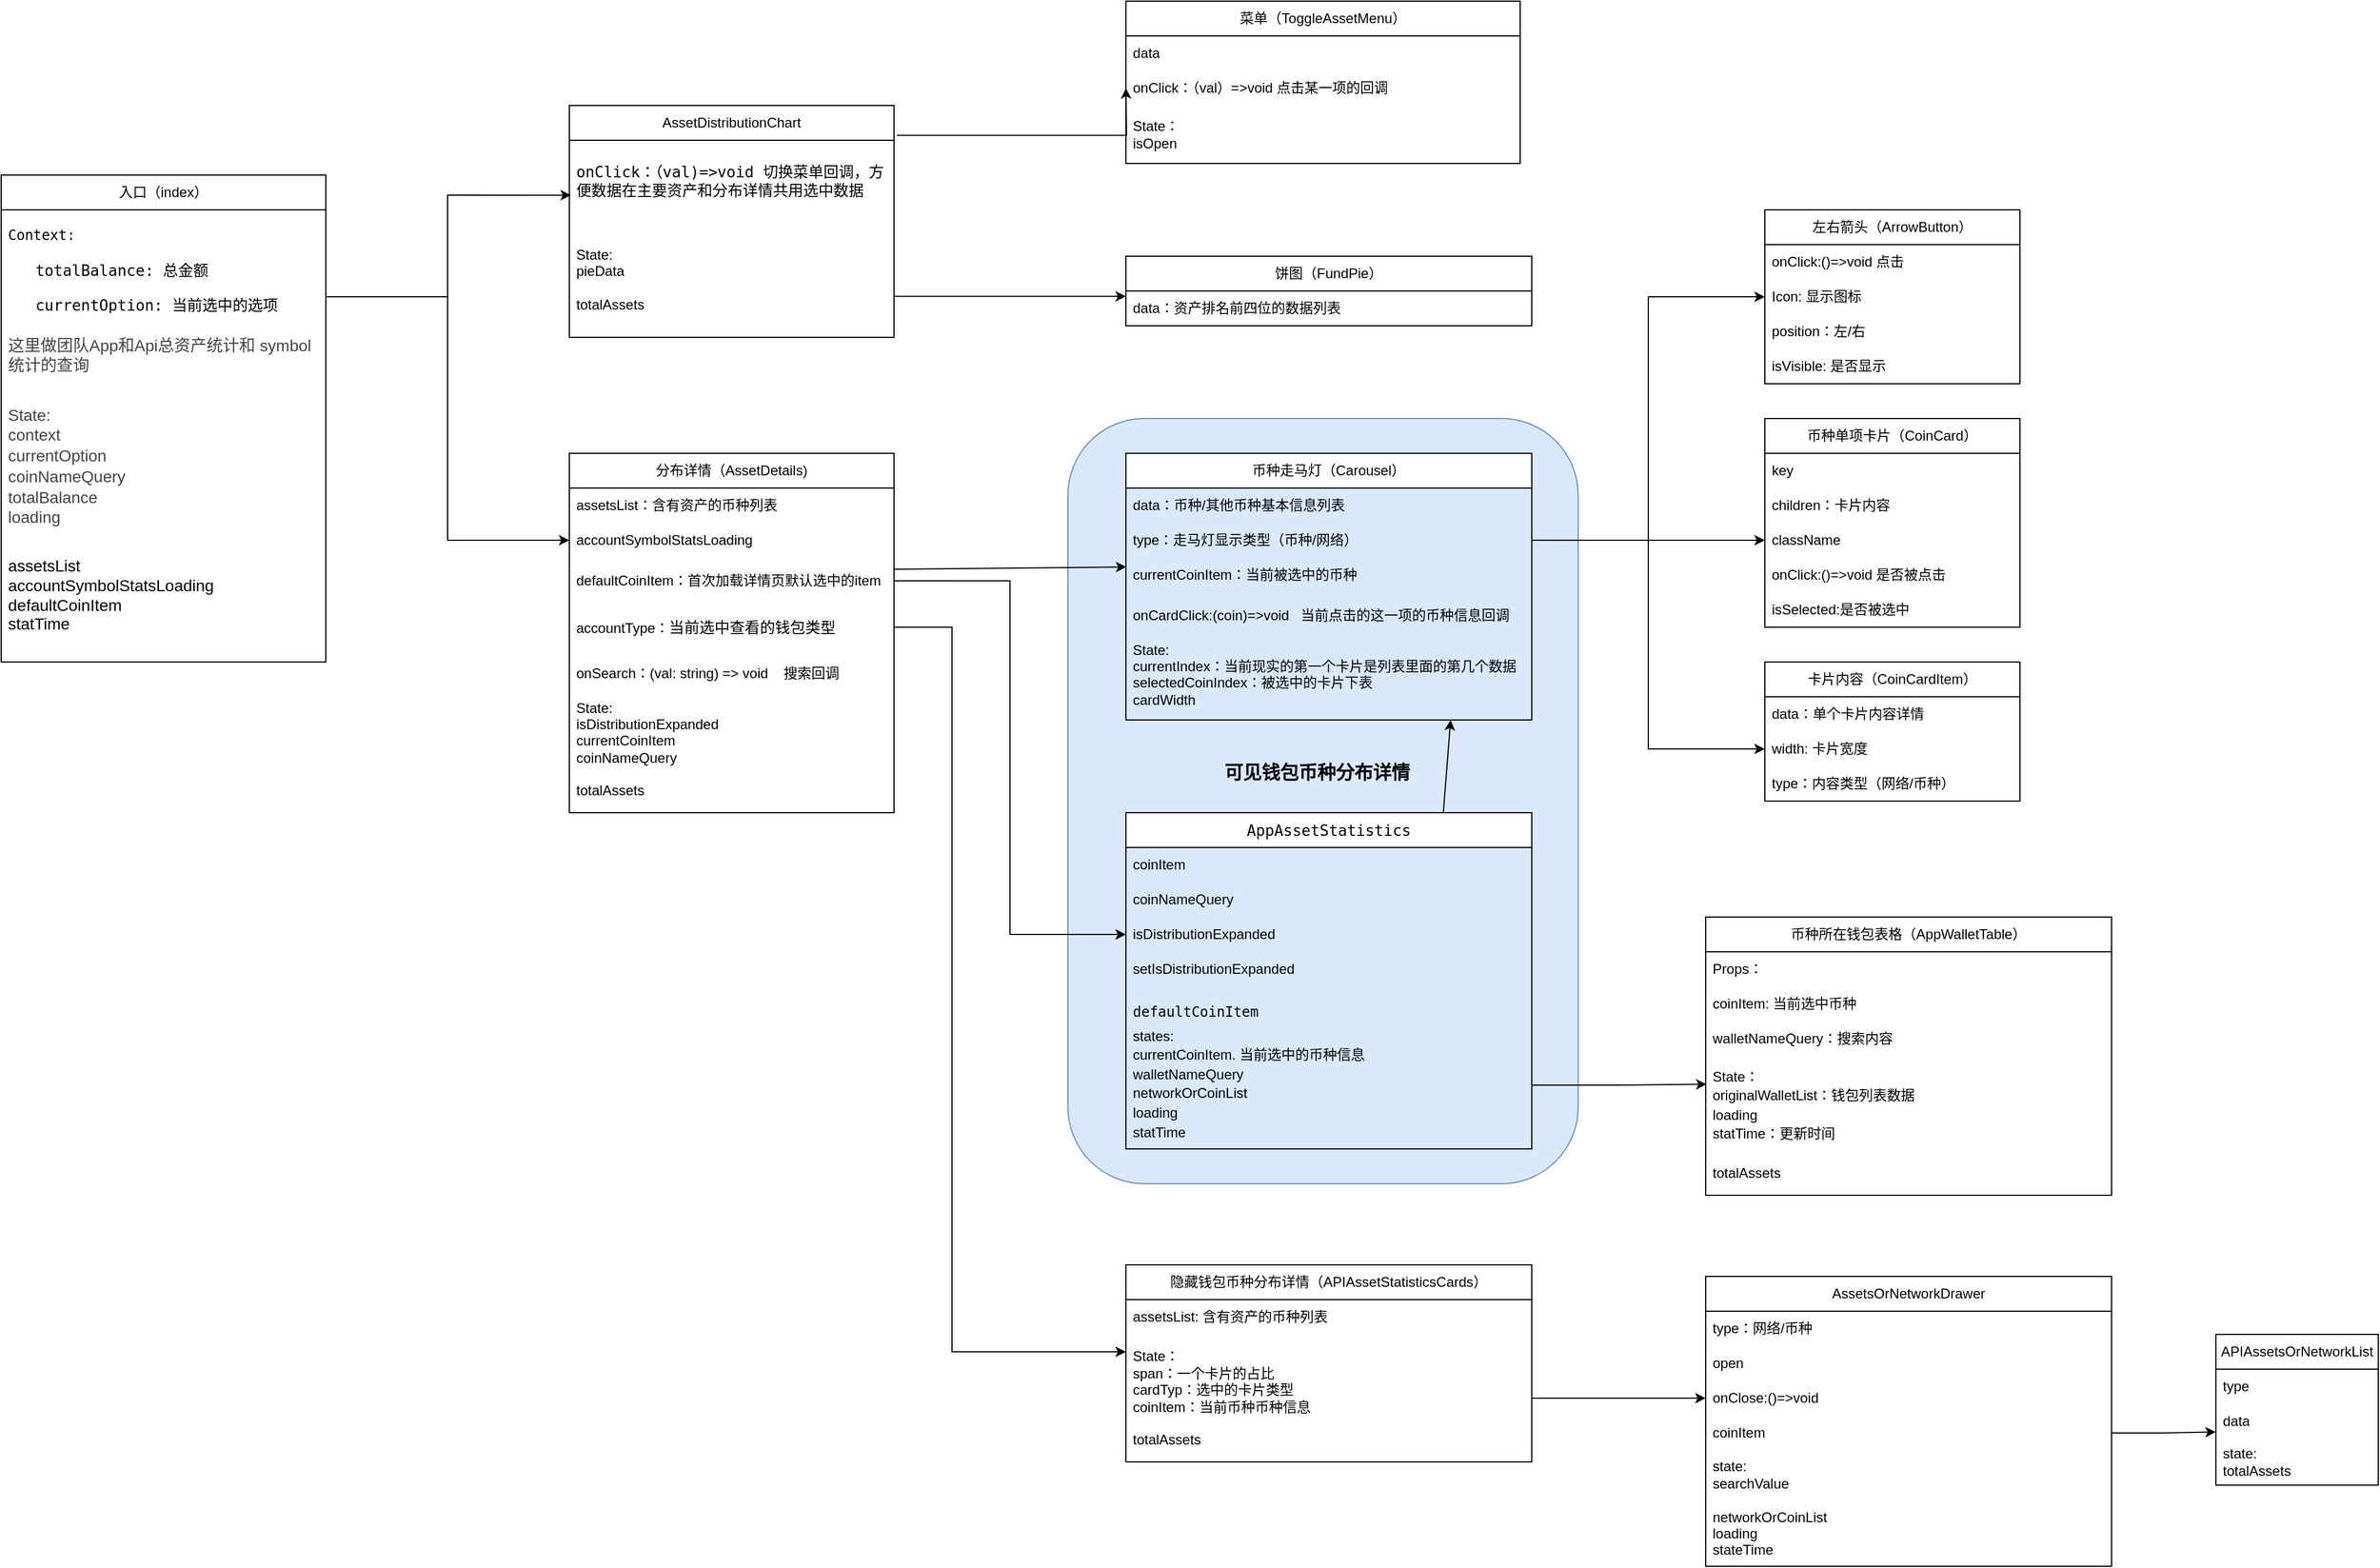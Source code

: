 <mxfile version="25.0.3">
  <diagram name="第 1 页" id="jlFaa8lIrXFHTDskXryA">
    <mxGraphModel dx="2305" dy="1853" grid="1" gridSize="10" guides="1" tooltips="1" connect="1" arrows="1" fold="1" page="1" pageScale="1" pageWidth="827" pageHeight="1169" math="0" shadow="0">
      <root>
        <mxCell id="0" />
        <mxCell id="1" parent="0" />
        <mxCell id="P4U7ozT1BsUMLbKOItGa-80" value="" style="rounded=1;whiteSpace=wrap;html=1;fillColor=#dae8fc;strokeColor=#6c8ebf;movable=0;resizable=0;rotatable=0;deletable=0;editable=0;locked=1;connectable=0;" vertex="1" parent="1">
          <mxGeometry x="640" y="200" width="440" height="660" as="geometry" />
        </mxCell>
        <mxCell id="P4U7ozT1BsUMLbKOItGa-3" value="分布详情（AssetDetails)" style="swimlane;fontStyle=0;childLayout=stackLayout;horizontal=1;startSize=30;horizontalStack=0;resizeParent=1;resizeParentMax=0;resizeLast=0;collapsible=1;marginBottom=0;whiteSpace=wrap;html=1;movable=1;resizable=1;rotatable=1;deletable=1;editable=1;locked=0;connectable=1;" vertex="1" parent="1">
          <mxGeometry x="210" y="230" width="280" height="310" as="geometry" />
        </mxCell>
        <mxCell id="P4U7ozT1BsUMLbKOItGa-4" value="assetsList：含有资产的币种列表" style="text;strokeColor=none;fillColor=none;align=left;verticalAlign=middle;spacingLeft=4;spacingRight=4;overflow=hidden;points=[[0,0.5],[1,0.5]];portConstraint=eastwest;rotatable=1;whiteSpace=wrap;html=1;movable=1;resizable=1;deletable=1;editable=1;locked=0;connectable=1;" vertex="1" parent="P4U7ozT1BsUMLbKOItGa-3">
          <mxGeometry y="30" width="280" height="30" as="geometry" />
        </mxCell>
        <mxCell id="P4U7ozT1BsUMLbKOItGa-5" value="accountSymbolStatsLoading" style="text;strokeColor=none;fillColor=none;align=left;verticalAlign=middle;spacingLeft=4;spacingRight=4;overflow=hidden;points=[[0,0.5],[1,0.5]];portConstraint=eastwest;rotatable=1;whiteSpace=wrap;html=1;movable=1;resizable=1;deletable=1;editable=1;locked=0;connectable=1;" vertex="1" parent="P4U7ozT1BsUMLbKOItGa-3">
          <mxGeometry y="60" width="280" height="30" as="geometry" />
        </mxCell>
        <mxCell id="P4U7ozT1BsUMLbKOItGa-10" value="defaultCoinItem：首次加载详情页默认选中的item" style="text;strokeColor=none;fillColor=none;align=left;verticalAlign=middle;spacingLeft=4;spacingRight=4;overflow=hidden;points=[[0,0.5],[1,0.5]];portConstraint=eastwest;rotatable=1;whiteSpace=wrap;html=1;container=1;movable=1;resizable=1;deletable=1;editable=1;locked=0;connectable=1;" vertex="1" parent="P4U7ozT1BsUMLbKOItGa-3">
          <mxGeometry y="90" width="280" height="40" as="geometry">
            <mxRectangle y="90" width="280" height="30" as="alternateBounds" />
          </mxGeometry>
        </mxCell>
        <mxCell id="P4U7ozT1BsUMLbKOItGa-12" value="accountType：&lt;span style=&quot;background-color: rgb(255, 255, 255); font-family: &amp;quot;JetBrains Mono&amp;quot;, monospace; font-size: 9.8pt; text-align: center;&quot;&gt;当前选中查看的钱包类型&lt;/span&gt;" style="text;strokeColor=none;fillColor=none;align=left;verticalAlign=middle;spacingLeft=4;spacingRight=4;overflow=hidden;points=[[0,0.5],[1,0.5]];portConstraint=eastwest;rotatable=1;whiteSpace=wrap;html=1;container=1;movable=1;resizable=1;deletable=1;editable=1;locked=0;connectable=1;" vertex="1" parent="P4U7ozT1BsUMLbKOItGa-3">
          <mxGeometry y="130" width="280" height="40" as="geometry">
            <mxRectangle y="90" width="280" height="30" as="alternateBounds" />
          </mxGeometry>
        </mxCell>
        <mxCell id="P4U7ozT1BsUMLbKOItGa-6" value="onSearch：(val: string) =&amp;gt; void&amp;nbsp; &amp;nbsp; 搜索回调" style="text;strokeColor=none;fillColor=none;align=left;verticalAlign=middle;spacingLeft=4;spacingRight=4;overflow=hidden;points=[[0,0.5],[1,0.5]];portConstraint=eastwest;rotatable=1;whiteSpace=wrap;html=1;movable=1;resizable=1;deletable=1;editable=1;locked=0;connectable=1;" vertex="1" parent="P4U7ozT1BsUMLbKOItGa-3">
          <mxGeometry y="170" width="280" height="40" as="geometry" />
        </mxCell>
        <mxCell id="P4U7ozT1BsUMLbKOItGa-95" value="State:&lt;div&gt;isDistributionExpanded&lt;/div&gt;&lt;div&gt;currentCoinItem&lt;/div&gt;&lt;div&gt;coinNameQuery&lt;/div&gt;&lt;div&gt;&lt;br&gt;&lt;/div&gt;&lt;div&gt;totalAssets&lt;/div&gt;&lt;div&gt;&lt;br&gt;&lt;/div&gt;" style="text;strokeColor=none;fillColor=none;align=left;verticalAlign=middle;spacingLeft=4;spacingRight=4;overflow=hidden;points=[[0,0.5],[1,0.5]];portConstraint=eastwest;rotatable=1;whiteSpace=wrap;html=1;movable=1;resizable=1;deletable=1;editable=1;locked=0;connectable=1;" vertex="1" parent="P4U7ozT1BsUMLbKOItGa-3">
          <mxGeometry y="210" width="280" height="100" as="geometry" />
        </mxCell>
        <mxCell id="P4U7ozT1BsUMLbKOItGa-18" value="币种走马灯（Carousel）" style="swimlane;fontStyle=0;childLayout=stackLayout;horizontal=1;startSize=30;horizontalStack=0;resizeParent=1;resizeParentMax=0;resizeLast=0;collapsible=1;marginBottom=0;whiteSpace=wrap;html=1;movable=0;resizable=0;rotatable=0;deletable=0;editable=0;locked=1;connectable=0;" vertex="1" parent="1">
          <mxGeometry x="690" y="230" width="350" height="230" as="geometry" />
        </mxCell>
        <mxCell id="P4U7ozT1BsUMLbKOItGa-19" value="data：币种/其他币种基本信息列表" style="text;strokeColor=none;fillColor=none;align=left;verticalAlign=middle;spacingLeft=4;spacingRight=4;overflow=hidden;points=[[0,0.5],[1,0.5]];portConstraint=eastwest;rotatable=0;whiteSpace=wrap;html=1;movable=0;resizable=0;deletable=0;editable=0;locked=1;connectable=0;" vertex="1" parent="P4U7ozT1BsUMLbKOItGa-18">
          <mxGeometry y="30" width="350" height="30" as="geometry" />
        </mxCell>
        <mxCell id="P4U7ozT1BsUMLbKOItGa-20" value="type：走马灯显示类型（币种/网络）" style="text;strokeColor=none;fillColor=none;align=left;verticalAlign=middle;spacingLeft=4;spacingRight=4;overflow=hidden;points=[[0,0.5],[1,0.5]];portConstraint=eastwest;rotatable=0;whiteSpace=wrap;html=1;movable=0;resizable=0;deletable=0;editable=0;locked=1;connectable=0;" vertex="1" parent="P4U7ozT1BsUMLbKOItGa-18">
          <mxGeometry y="60" width="350" height="30" as="geometry" />
        </mxCell>
        <mxCell id="P4U7ozT1BsUMLbKOItGa-22" value="currentCoinItem：当前被选中的币种" style="text;strokeColor=none;fillColor=none;align=left;verticalAlign=middle;spacingLeft=4;spacingRight=4;overflow=hidden;points=[[0,0.5],[1,0.5]];portConstraint=eastwest;rotatable=0;whiteSpace=wrap;html=1;movable=0;resizable=0;deletable=0;editable=0;locked=1;connectable=0;" vertex="1" parent="P4U7ozT1BsUMLbKOItGa-18">
          <mxGeometry y="90" width="350" height="30" as="geometry" />
        </mxCell>
        <mxCell id="P4U7ozT1BsUMLbKOItGa-21" value="onCardClick:(coin)=&amp;gt;void&amp;nbsp; &amp;nbsp;当前点击的这一项的币种信息回调" style="text;strokeColor=none;fillColor=none;align=left;verticalAlign=middle;spacingLeft=4;spacingRight=4;overflow=hidden;points=[[0,0.5],[1,0.5]];portConstraint=eastwest;rotatable=0;whiteSpace=wrap;html=1;movable=0;resizable=0;deletable=0;editable=0;locked=1;connectable=0;" vertex="1" parent="P4U7ozT1BsUMLbKOItGa-18">
          <mxGeometry y="120" width="350" height="40" as="geometry" />
        </mxCell>
        <mxCell id="P4U7ozT1BsUMLbKOItGa-88" value="State:&lt;div&gt;currentIndex：当前现实的第一个卡片是列表里面的第几个数据&lt;/div&gt;&lt;div&gt;selectedCoinIndex：被选中的卡片下表&lt;/div&gt;&lt;div&gt;cardWidth&lt;/div&gt;&lt;div&gt;&lt;br&gt;&lt;/div&gt;&lt;div&gt;&lt;br&gt;&lt;/div&gt;" style="text;strokeColor=none;fillColor=none;align=left;verticalAlign=middle;spacingLeft=4;spacingRight=4;overflow=hidden;points=[[0,0.5],[1,0.5]];portConstraint=eastwest;rotatable=0;whiteSpace=wrap;html=1;movable=0;resizable=0;deletable=0;editable=0;locked=1;connectable=0;" vertex="1" parent="P4U7ozT1BsUMLbKOItGa-18">
          <mxGeometry y="160" width="350" height="70" as="geometry" />
        </mxCell>
        <mxCell id="P4U7ozT1BsUMLbKOItGa-23" value="饼图（FundPie）" style="swimlane;fontStyle=0;childLayout=stackLayout;horizontal=1;startSize=30;horizontalStack=0;resizeParent=1;resizeParentMax=0;resizeLast=0;collapsible=1;marginBottom=0;whiteSpace=wrap;html=1;" vertex="1" parent="1">
          <mxGeometry x="690" y="60" width="350" height="60" as="geometry" />
        </mxCell>
        <mxCell id="P4U7ozT1BsUMLbKOItGa-24" value="data：资产排名前四位的数据列表" style="text;strokeColor=none;fillColor=none;align=left;verticalAlign=middle;spacingLeft=4;spacingRight=4;overflow=hidden;points=[[0,0.5],[1,0.5]];portConstraint=eastwest;rotatable=0;whiteSpace=wrap;html=1;" vertex="1" parent="P4U7ozT1BsUMLbKOItGa-23">
          <mxGeometry y="30" width="350" height="30" as="geometry" />
        </mxCell>
        <mxCell id="P4U7ozT1BsUMLbKOItGa-27" value="币种单项卡片（CoinCard）" style="swimlane;fontStyle=0;childLayout=stackLayout;horizontal=1;startSize=30;horizontalStack=0;resizeParent=1;resizeParentMax=0;resizeLast=0;collapsible=1;marginBottom=0;whiteSpace=wrap;html=1;" vertex="1" parent="1">
          <mxGeometry x="1241" y="200" width="220" height="180" as="geometry" />
        </mxCell>
        <mxCell id="P4U7ozT1BsUMLbKOItGa-28" value="key" style="text;strokeColor=none;fillColor=none;align=left;verticalAlign=middle;spacingLeft=4;spacingRight=4;overflow=hidden;points=[[0,0.5],[1,0.5]];portConstraint=eastwest;rotatable=0;whiteSpace=wrap;html=1;" vertex="1" parent="P4U7ozT1BsUMLbKOItGa-27">
          <mxGeometry y="30" width="220" height="30" as="geometry" />
        </mxCell>
        <mxCell id="P4U7ozT1BsUMLbKOItGa-29" value="children：卡片内容" style="text;strokeColor=none;fillColor=none;align=left;verticalAlign=middle;spacingLeft=4;spacingRight=4;overflow=hidden;points=[[0,0.5],[1,0.5]];portConstraint=eastwest;rotatable=0;whiteSpace=wrap;html=1;" vertex="1" parent="P4U7ozT1BsUMLbKOItGa-27">
          <mxGeometry y="60" width="220" height="30" as="geometry" />
        </mxCell>
        <mxCell id="P4U7ozT1BsUMLbKOItGa-30" value="className" style="text;strokeColor=none;fillColor=none;align=left;verticalAlign=middle;spacingLeft=4;spacingRight=4;overflow=hidden;points=[[0,0.5],[1,0.5]];portConstraint=eastwest;rotatable=0;whiteSpace=wrap;html=1;" vertex="1" parent="P4U7ozT1BsUMLbKOItGa-27">
          <mxGeometry y="90" width="220" height="30" as="geometry" />
        </mxCell>
        <mxCell id="P4U7ozT1BsUMLbKOItGa-31" value="onClick:()=&amp;gt;void 是否被点击" style="text;strokeColor=none;fillColor=none;align=left;verticalAlign=middle;spacingLeft=4;spacingRight=4;overflow=hidden;points=[[0,0.5],[1,0.5]];portConstraint=eastwest;rotatable=0;whiteSpace=wrap;html=1;" vertex="1" parent="P4U7ozT1BsUMLbKOItGa-27">
          <mxGeometry y="120" width="220" height="30" as="geometry" />
        </mxCell>
        <mxCell id="P4U7ozT1BsUMLbKOItGa-32" value="isSelected:是否被选中" style="text;strokeColor=none;fillColor=none;align=left;verticalAlign=middle;spacingLeft=4;spacingRight=4;overflow=hidden;points=[[0,0.5],[1,0.5]];portConstraint=eastwest;rotatable=0;whiteSpace=wrap;html=1;" vertex="1" parent="P4U7ozT1BsUMLbKOItGa-27">
          <mxGeometry y="150" width="220" height="30" as="geometry" />
        </mxCell>
        <mxCell id="P4U7ozT1BsUMLbKOItGa-33" value="卡片内容（CoinCardItem）" style="swimlane;fontStyle=0;childLayout=stackLayout;horizontal=1;startSize=30;horizontalStack=0;resizeParent=1;resizeParentMax=0;resizeLast=0;collapsible=1;marginBottom=0;whiteSpace=wrap;html=1;" vertex="1" parent="1">
          <mxGeometry x="1241" y="410" width="220" height="120" as="geometry" />
        </mxCell>
        <mxCell id="P4U7ozT1BsUMLbKOItGa-34" value="data：单个卡片内容详情" style="text;strokeColor=none;fillColor=none;align=left;verticalAlign=middle;spacingLeft=4;spacingRight=4;overflow=hidden;points=[[0,0.5],[1,0.5]];portConstraint=eastwest;rotatable=0;whiteSpace=wrap;html=1;" vertex="1" parent="P4U7ozT1BsUMLbKOItGa-33">
          <mxGeometry y="30" width="220" height="30" as="geometry" />
        </mxCell>
        <mxCell id="P4U7ozT1BsUMLbKOItGa-35" value="width: 卡片宽度" style="text;strokeColor=none;fillColor=none;align=left;verticalAlign=middle;spacingLeft=4;spacingRight=4;overflow=hidden;points=[[0,0.5],[1,0.5]];portConstraint=eastwest;rotatable=0;whiteSpace=wrap;html=1;" vertex="1" parent="P4U7ozT1BsUMLbKOItGa-33">
          <mxGeometry y="60" width="220" height="30" as="geometry" />
        </mxCell>
        <mxCell id="P4U7ozT1BsUMLbKOItGa-36" value="type：内容类型（网络/币种）" style="text;strokeColor=none;fillColor=none;align=left;verticalAlign=middle;spacingLeft=4;spacingRight=4;overflow=hidden;points=[[0,0.5],[1,0.5]];portConstraint=eastwest;rotatable=0;whiteSpace=wrap;html=1;" vertex="1" parent="P4U7ozT1BsUMLbKOItGa-33">
          <mxGeometry y="90" width="220" height="30" as="geometry" />
        </mxCell>
        <mxCell id="P4U7ozT1BsUMLbKOItGa-37" value="左右箭头（ArrowButton）" style="swimlane;fontStyle=0;childLayout=stackLayout;horizontal=1;startSize=30;horizontalStack=0;resizeParent=1;resizeParentMax=0;resizeLast=0;collapsible=1;marginBottom=0;whiteSpace=wrap;html=1;" vertex="1" parent="1">
          <mxGeometry x="1241" y="20" width="220" height="150" as="geometry" />
        </mxCell>
        <mxCell id="P4U7ozT1BsUMLbKOItGa-38" value="onClick:()=&amp;gt;void 点击" style="text;strokeColor=none;fillColor=none;align=left;verticalAlign=middle;spacingLeft=4;spacingRight=4;overflow=hidden;points=[[0,0.5],[1,0.5]];portConstraint=eastwest;rotatable=0;whiteSpace=wrap;html=1;" vertex="1" parent="P4U7ozT1BsUMLbKOItGa-37">
          <mxGeometry y="30" width="220" height="30" as="geometry" />
        </mxCell>
        <mxCell id="P4U7ozT1BsUMLbKOItGa-39" value="Icon: 显示图标" style="text;strokeColor=none;fillColor=none;align=left;verticalAlign=middle;spacingLeft=4;spacingRight=4;overflow=hidden;points=[[0,0.5],[1,0.5]];portConstraint=eastwest;rotatable=0;whiteSpace=wrap;html=1;" vertex="1" parent="P4U7ozT1BsUMLbKOItGa-37">
          <mxGeometry y="60" width="220" height="30" as="geometry" />
        </mxCell>
        <mxCell id="P4U7ozT1BsUMLbKOItGa-40" value="position：左/右" style="text;strokeColor=none;fillColor=none;align=left;verticalAlign=middle;spacingLeft=4;spacingRight=4;overflow=hidden;points=[[0,0.5],[1,0.5]];portConstraint=eastwest;rotatable=0;whiteSpace=wrap;html=1;" vertex="1" parent="P4U7ozT1BsUMLbKOItGa-37">
          <mxGeometry y="90" width="220" height="30" as="geometry" />
        </mxCell>
        <mxCell id="P4U7ozT1BsUMLbKOItGa-41" value="isVisible: 是否显示" style="text;strokeColor=none;fillColor=none;align=left;verticalAlign=middle;spacingLeft=4;spacingRight=4;overflow=hidden;points=[[0,0.5],[1,0.5]];portConstraint=eastwest;rotatable=0;whiteSpace=wrap;html=1;" vertex="1" parent="P4U7ozT1BsUMLbKOItGa-37">
          <mxGeometry y="120" width="220" height="30" as="geometry" />
        </mxCell>
        <mxCell id="P4U7ozT1BsUMLbKOItGa-43" style="edgeStyle=orthogonalEdgeStyle;rounded=0;orthogonalLoop=1;jettySize=auto;html=1;entryX=0;entryY=0.5;entryDx=0;entryDy=0;" edge="1" parent="1">
          <mxGeometry relative="1" as="geometry">
            <mxPoint x="490" y="94.63" as="sourcePoint" />
            <mxPoint x="690" y="94.63" as="targetPoint" />
          </mxGeometry>
        </mxCell>
        <mxCell id="P4U7ozT1BsUMLbKOItGa-44" value="" style="endArrow=classic;html=1;rounded=0;entryX=0.001;entryY=0.267;entryDx=0;entryDy=0;entryPerimeter=0;" edge="1" parent="1" target="P4U7ozT1BsUMLbKOItGa-22">
          <mxGeometry width="50" height="50" relative="1" as="geometry">
            <mxPoint x="490" y="330" as="sourcePoint" />
            <mxPoint x="570" y="300" as="targetPoint" />
          </mxGeometry>
        </mxCell>
        <mxCell id="P4U7ozT1BsUMLbKOItGa-45" value="币种所在钱包表格（AppWalletTable）" style="swimlane;fontStyle=0;childLayout=stackLayout;horizontal=1;startSize=30;horizontalStack=0;resizeParent=1;resizeParentMax=0;resizeLast=0;collapsible=1;marginBottom=0;whiteSpace=wrap;html=1;movable=1;resizable=1;rotatable=1;deletable=1;editable=1;locked=0;connectable=1;" vertex="1" parent="1">
          <mxGeometry x="1190" y="630" width="350" height="240" as="geometry" />
        </mxCell>
        <mxCell id="P4U7ozT1BsUMLbKOItGa-84" value="Props：" style="text;strokeColor=none;fillColor=none;align=left;verticalAlign=middle;spacingLeft=4;spacingRight=4;overflow=hidden;points=[[0,0.5],[1,0.5]];portConstraint=eastwest;rotatable=1;whiteSpace=wrap;html=1;movable=1;resizable=1;deletable=1;editable=1;locked=0;connectable=1;" vertex="1" parent="P4U7ozT1BsUMLbKOItGa-45">
          <mxGeometry y="30" width="350" height="30" as="geometry" />
        </mxCell>
        <mxCell id="P4U7ozT1BsUMLbKOItGa-46" value="coinItem: 当前选中币种" style="text;strokeColor=none;fillColor=none;align=left;verticalAlign=middle;spacingLeft=4;spacingRight=4;overflow=hidden;points=[[0,0.5],[1,0.5]];portConstraint=eastwest;rotatable=1;whiteSpace=wrap;html=1;movable=1;resizable=1;deletable=1;editable=1;locked=0;connectable=1;" vertex="1" parent="P4U7ozT1BsUMLbKOItGa-45">
          <mxGeometry y="60" width="350" height="30" as="geometry" />
        </mxCell>
        <mxCell id="P4U7ozT1BsUMLbKOItGa-47" value="walletNameQuery：搜索内容" style="text;strokeColor=none;fillColor=none;align=left;verticalAlign=middle;spacingLeft=4;spacingRight=4;overflow=hidden;points=[[0,0.5],[1,0.5]];portConstraint=eastwest;rotatable=1;whiteSpace=wrap;html=1;movable=1;resizable=1;deletable=1;editable=1;locked=0;connectable=1;" vertex="1" parent="P4U7ozT1BsUMLbKOItGa-45">
          <mxGeometry y="90" width="350" height="30" as="geometry" />
        </mxCell>
        <mxCell id="P4U7ozT1BsUMLbKOItGa-83" value="State：&lt;div style=&quot;line-height: 140%;&quot;&gt;originalWalletList：钱包列表数据&lt;/div&gt;&lt;div style=&quot;line-height: 140%;&quot;&gt;loading&lt;/div&gt;&lt;div style=&quot;line-height: 140%;&quot;&gt;statTime：更新时间&lt;/div&gt;&lt;div style=&quot;line-height: 140%;&quot;&gt;&lt;br&gt;&lt;/div&gt;&lt;div style=&quot;line-height: 140%;&quot;&gt;totalAssets&lt;/div&gt;" style="text;strokeColor=none;fillColor=none;align=left;verticalAlign=middle;spacingLeft=4;spacingRight=4;overflow=hidden;points=[[0,0.5],[1,0.5]];portConstraint=eastwest;rotatable=1;whiteSpace=wrap;html=1;movable=1;resizable=1;deletable=1;editable=1;locked=0;connectable=1;" vertex="1" parent="P4U7ozT1BsUMLbKOItGa-45">
          <mxGeometry y="120" width="350" height="120" as="geometry" />
        </mxCell>
        <mxCell id="P4U7ozT1BsUMLbKOItGa-49" value="菜单（ToggleAssetMenu）" style="swimlane;fontStyle=0;childLayout=stackLayout;horizontal=1;startSize=30;horizontalStack=0;resizeParent=1;resizeParentMax=0;resizeLast=0;collapsible=1;marginBottom=0;whiteSpace=wrap;html=1;" vertex="1" parent="1">
          <mxGeometry x="690" y="-160" width="340" height="140" as="geometry" />
        </mxCell>
        <mxCell id="P4U7ozT1BsUMLbKOItGa-50" value="data" style="text;strokeColor=none;fillColor=none;align=left;verticalAlign=middle;spacingLeft=4;spacingRight=4;overflow=hidden;points=[[0,0.5],[1,0.5]];portConstraint=eastwest;rotatable=0;whiteSpace=wrap;html=1;" vertex="1" parent="P4U7ozT1BsUMLbKOItGa-49">
          <mxGeometry y="30" width="340" height="30" as="geometry" />
        </mxCell>
        <mxCell id="P4U7ozT1BsUMLbKOItGa-52" value="onClick：（val）=&amp;gt;void 点击某一项的回调" style="text;strokeColor=none;fillColor=none;align=left;verticalAlign=middle;spacingLeft=4;spacingRight=4;overflow=hidden;points=[[0,0.5],[1,0.5]];portConstraint=eastwest;rotatable=0;whiteSpace=wrap;html=1;" vertex="1" parent="P4U7ozT1BsUMLbKOItGa-49">
          <mxGeometry y="60" width="340" height="30" as="geometry" />
        </mxCell>
        <mxCell id="P4U7ozT1BsUMLbKOItGa-102" value="State：&lt;div&gt;&lt;span style=&quot;background-color: initial;&quot;&gt;isOpen&lt;/span&gt;&lt;/div&gt;" style="text;strokeColor=none;fillColor=none;align=left;verticalAlign=middle;spacingLeft=4;spacingRight=4;overflow=hidden;points=[[0,0.5],[1,0.5]];portConstraint=eastwest;rotatable=0;whiteSpace=wrap;html=1;" vertex="1" parent="P4U7ozT1BsUMLbKOItGa-49">
          <mxGeometry y="90" width="340" height="50" as="geometry" />
        </mxCell>
        <mxCell id="P4U7ozT1BsUMLbKOItGa-53" style="edgeStyle=orthogonalEdgeStyle;rounded=0;orthogonalLoop=1;jettySize=auto;html=1;exitX=1.009;exitY=-0.061;exitDx=0;exitDy=0;exitPerimeter=0;" edge="1" parent="1" source="P4U7ozT1BsUMLbKOItGa-99">
          <mxGeometry relative="1" as="geometry">
            <mxPoint x="690" y="-84.952" as="targetPoint" />
          </mxGeometry>
        </mxCell>
        <mxCell id="P4U7ozT1BsUMLbKOItGa-56" value="入口（index）" style="swimlane;fontStyle=0;childLayout=stackLayout;horizontal=1;startSize=30;horizontalStack=0;resizeParent=1;resizeParentMax=0;resizeLast=0;collapsible=1;marginBottom=0;whiteSpace=wrap;html=1;" vertex="1" parent="1">
          <mxGeometry x="-280" y="-10" width="280" height="420" as="geometry" />
        </mxCell>
        <mxCell id="P4U7ozT1BsUMLbKOItGa-57" value="&lt;pre style=&quot;text-align: center;&quot;&gt;Context:&lt;/pre&gt;" style="text;strokeColor=none;fillColor=none;align=left;verticalAlign=middle;spacingLeft=4;spacingRight=4;overflow=hidden;points=[[0,0.5],[1,0.5]];portConstraint=eastwest;rotatable=0;whiteSpace=wrap;html=1;" vertex="1" parent="P4U7ozT1BsUMLbKOItGa-56">
          <mxGeometry y="30" width="280" height="30" as="geometry" />
        </mxCell>
        <mxCell id="P4U7ozT1BsUMLbKOItGa-58" value="&lt;pre style=&quot;text-align: center;&quot;&gt;&lt;font face=&quot;JetBrains Mono, monospace&quot;&gt;&lt;span style=&quot;font-size: 13.067px;&quot;&gt;   totalBalance: 总金额&lt;/span&gt;&lt;/font&gt;&lt;/pre&gt;" style="text;strokeColor=none;fillColor=none;align=left;verticalAlign=middle;spacingLeft=4;spacingRight=4;overflow=hidden;points=[[0,0.5],[1,0.5]];portConstraint=eastwest;rotatable=0;whiteSpace=wrap;html=1;" vertex="1" parent="P4U7ozT1BsUMLbKOItGa-56">
          <mxGeometry y="60" width="280" height="30" as="geometry" />
        </mxCell>
        <mxCell id="P4U7ozT1BsUMLbKOItGa-64" value="&lt;pre style=&quot;text-align: center;&quot;&gt;&lt;font face=&quot;JetBrains Mono, monospace&quot;&gt;&lt;span style=&quot;font-size: 13.067px;&quot;&gt;   currentOption: 当前选中的选项&lt;/span&gt;&lt;/font&gt;&lt;/pre&gt;" style="text;strokeColor=none;fillColor=none;align=left;verticalAlign=middle;spacingLeft=4;spacingRight=4;overflow=hidden;points=[[0,0.5],[1,0.5]];portConstraint=eastwest;rotatable=0;whiteSpace=wrap;html=1;" vertex="1" parent="P4U7ozT1BsUMLbKOItGa-56">
          <mxGeometry y="90" width="280" height="30" as="geometry" />
        </mxCell>
        <mxCell id="P4U7ozT1BsUMLbKOItGa-59" value="&lt;p&gt;&lt;font style=&quot;font-size: 14px;&quot;&gt;&lt;span id=&quot;docs-internal-guid-6445ed89-7fff-29d2-e388-d4f5b30f36d2&quot;&gt;&lt;span style=&quot;font-family: Arial, sans-serif; color: rgb(67, 67, 67); background-color: transparent; font-variant-numeric: normal; font-variant-east-asian: normal; font-variant-alternates: normal; font-variant-position: normal; font-variant-emoji: normal; vertical-align: baseline; white-space-collapse: preserve;&quot;&gt;&lt;font style=&quot;&quot;&gt;这里做团队App和Api总资产统计和&lt;/font&gt;&lt;/span&gt;&lt;/span&gt;&lt;span style=&quot;background-color: transparent; color: rgb(67, 67, 67); font-family: Arial, sans-serif; white-space-collapse: preserve;&quot;&gt;&amp;nbsp;symbol 统计的查询&lt;/span&gt;&lt;/font&gt;&lt;/p&gt;" style="text;strokeColor=none;fillColor=none;align=left;verticalAlign=middle;spacingLeft=4;spacingRight=4;overflow=hidden;points=[[0,0.5],[1,0.5]];portConstraint=eastwest;rotatable=0;whiteSpace=wrap;html=1;" vertex="1" parent="P4U7ozT1BsUMLbKOItGa-56">
          <mxGeometry y="120" width="280" height="70" as="geometry" />
        </mxCell>
        <mxCell id="P4U7ozT1BsUMLbKOItGa-103" value="&lt;p style=&quot;line-height: 40%;&quot;&gt;&lt;font style=&quot;font-size: 14px; line-height: 40%;&quot; face=&quot;Arial, sans-serif&quot; color=&quot;#434343&quot;&gt;&lt;span style=&quot;white-space-collapse: preserve;&quot;&gt;State:&lt;/span&gt;&lt;/font&gt;&lt;/p&gt;&lt;p style=&quot;line-height: 40%;&quot;&gt;&lt;font style=&quot;font-size: 14px; line-height: 40%;&quot; face=&quot;Arial, sans-serif&quot; color=&quot;#434343&quot;&gt;&lt;span style=&quot;white-space-collapse: preserve;&quot;&gt;context&lt;/span&gt;&lt;/font&gt;&lt;/p&gt;&lt;p style=&quot;line-height: 40%;&quot;&gt;&lt;font style=&quot;font-size: 14px; line-height: 40%;&quot; face=&quot;Arial, sans-serif&quot; color=&quot;#434343&quot;&gt;&lt;span style=&quot;white-space-collapse: preserve;&quot;&gt;currentOption&lt;/span&gt;&lt;/font&gt;&lt;/p&gt;&lt;p style=&quot;line-height: 40%;&quot;&gt;&lt;font style=&quot;font-size: 14px; line-height: 40%;&quot; face=&quot;Arial, sans-serif&quot; color=&quot;#434343&quot;&gt;&lt;span style=&quot;white-space-collapse: preserve;&quot;&gt;coinNameQuery&lt;/span&gt;&lt;/font&gt;&lt;/p&gt;&lt;p style=&quot;line-height: 40%;&quot;&gt;&lt;font style=&quot;font-size: 14px; line-height: 40%;&quot; face=&quot;Arial, sans-serif&quot; color=&quot;#434343&quot;&gt;&lt;span style=&quot;white-space-collapse: preserve;&quot;&gt;totalBalance&lt;/span&gt;&lt;/font&gt;&lt;/p&gt;&lt;p style=&quot;line-height: 40%;&quot;&gt;&lt;font style=&quot;line-height: 40%; font-size: 14px;&quot; face=&quot;Arial, sans-serif&quot; color=&quot;#434343&quot;&gt;&lt;span style=&quot;white-space-collapse: preserve;&quot;&gt;loading&lt;/span&gt;&lt;/font&gt;&lt;/p&gt;&lt;p style=&quot;line-height: 40%;&quot;&gt;&lt;font style=&quot;font-size: 14px;&quot;&gt;&lt;br&gt;&lt;/font&gt;&lt;/p&gt;&lt;div&gt;&lt;font style=&quot;font-size: 14px;&quot;&gt;assetsList&lt;/font&gt;&lt;/div&gt;&lt;div&gt;&lt;font style=&quot;font-size: 14px;&quot;&gt;accountSymbolStatsLoading&lt;/font&gt;&lt;/div&gt;&lt;div&gt;&lt;font style=&quot;font-size: 14px;&quot;&gt;defaultCoinItem&lt;/font&gt;&lt;/div&gt;&lt;div&gt;&lt;span style=&quot;font-size: 14px; background-color: initial;&quot;&gt;statTime&lt;/span&gt;&lt;/div&gt;&lt;p style=&quot;line-height: 40%;&quot;&gt;&lt;font style=&quot;font-size: 14px; line-height: 40%;&quot;&gt;&lt;span style=&quot;color: rgba(0, 0, 0, 0); font-family: monospace; text-wrap-mode: nowrap;&quot;&gt;%3CmxGraphModel%3E%3Croot%3E%3CmxCell%20id%3D%220%22%2F%3E%3CmxCell%20id%3D%221%22%20parent%3D%220%22%2F%3E%3CmxCell%20id%3D%222%22%20value%3D%22%E5%85%A5%E5%8F%A3%EF%BC%88index%EF%BC%89%22%20style%3D%22swimlane%3BfontStyle%3D0%3BchildLayout%3DstackLayout%3Bhorizontal%3D1%3BstartSize%3D30%3BhorizontalStack%3D0%3BresizeParent%3D1%3BresizeParentMax%3D0%3BresizeLast%3D0%3Bcollapsible%3D1%3BmarginBottom%3D0%3BwhiteSpace%3Dwrap%3Bhtml%3D1%3B%22%20vertex%3D%221%22%20parent%3D%221%22%3E%3CmxGeometry%20x%3D%22-280%22%20y%3D%22130%22%20width%3D%22280%22%20height%3D%22340%22%20as%3D%22geometry%22%2F%3E%3C%2FmxCell%3E%3CmxCell%20id%3D%223%22%20value%3D%22%26lt%3Bpre%20style%3D%26quot%3Btext-align%3A%20center%3B%26quot%3B%26gt%3BContext%3A%26lt%3B%2Fpre%26gt%3B%22%20style%3D%22text%3BstrokeColor%3Dnone%3BfillColor%3Dnone%3Balign%3Dleft%3BverticalAlign%3Dmiddle%3BspacingLeft%3D4%3BspacingRight%3D4%3Boverflow%3Dhidden%3Bpoints%3D%5B%5B0%2C0.5%5D%2C%5B1%2C0.5%5D%5D%3BportConstraint%3Deastwest%3Brotatable%3D0%3BwhiteSpace%3Dwrap%3Bhtml%3D1%3B%22%20vertex%3D%221%22%20parent%3D%222%22%3E%3CmxGeometry%20y%3D%2230%22%20width%3D%22280%22%20height%3D%2230%22%20as%3D%22geometry%22%2F%3E%3C%2FmxCell%3E%3CmxCell%20id%3D%224%22%20value%3D%22%26lt%3Bpre%20style%3D%26quot%3Btext-align%3A%20center%3B%26quot%3B%26gt%3B%26lt%3Bfont%20face%3D%26quot%3BJetBrains%20Mono%2C%20monospace%26quot%3B%26gt%3B%26lt%3Bspan%20style%3D%26quot%3Bfont-size%3A%2013.067px%3B%26quot%3B%26gt%3B%20%20%20%20%20totalBalance%3A%20%E6%80%BB%E9%87%91%E9%A2%9D%26lt%3B%2Fspan%26gt%3B%26lt%3B%2Ffont%26gt%3B%26lt%3B%2Fpre%26gt%3B%22%20style%3D%22text%3BstrokeColor%3Dnone%3BfillColor%3Dnone%3Balign%3Dleft%3BverticalAlign%3Dmiddle%3BspacingLeft%3D4%3BspacingRight%3D4%3Boverflow%3Dhidden%3Bpoints%3D%5B%5B0%2C0.5%5D%2C%5B1%2C0.5%5D%5D%3BportConstraint%3Deastwest%3Brotatable%3D0%3BwhiteSpace%3Dwrap%3Bhtml%3D1%3B%22%20vertex%3D%221%22%20parent%3D%222%22%3E%3CmxGeometry%20y%3D%2260%22%20width%3D%22280%22%20height%3D%2230%22%20as%3D%22geometry%22%2F%3E%3C%2FmxCell%3E%3CmxCell%20id%3D%225%22%20value%3D%22%26lt%3Bpre%20style%3D%26quot%3Btext-align%3A%20center%3B%26quot%3B%26gt%3B%26lt%3Bfont%20face%3D%26quot%3BJetBrains%20Mono%2C%20monospace%26quot%3B%26gt%3B%26lt%3Bspan%20style%3D%26quot%3Bfont-size%3A%2013.067px%3B%26quot%3B%26gt%3B%20%20%20%20%20accountType%3A%20%E5%BD%93%E5%89%8D%E9%80%89%E4%B8%AD%E7%9A%84%E9%92%B1%E5%8C%85%E7%B1%BB%E5%9E%8B%26lt%3B%2Fspan%26gt%3B%26lt%3B%2Ffont%26gt%3B%26lt%3B%2Fpre%26gt%3B%22%20style%3D%22text%3BstrokeColor%3Dnone%3BfillColor%3Dnone%3Balign%3Dleft%3BverticalAlign%3Dmiddle%3BspacingLeft%3D4%3BspacingRight%3D4%3Boverflow%3Dhidden%3Bpoints%3D%5B%5B0%2C0.5%5D%2C%5B1%2C0.5%5D%5D%3BportConstraint%3Deastwest%3Brotatable%3D0%3BwhiteSpace%3Dwrap%3Bhtml%3D1%3B%22%20vertex%3D%221%22%20parent%3D%222%22%3E%3CmxGeometry%20y%3D%2290%22%20width%3D%22280%22%20height%3D%2230%22%20as%3D%22geometry%22%2F%3E%3C%2FmxCell%3E%3CmxCell%20id%3D%226%22%20value%3D%22%26lt%3Bp%26gt%3B%26lt%3Bfont%20style%3D%26quot%3Bfont-size%3A%2014px%3B%26quot%3B%26gt%3B%26lt%3Bspan%20id%3D%26quot%3Bdocs-internal-guid-6445ed89-7fff-29d2-e388-d4f5b30f36d2%26quot%3B%26gt%3B%26lt%3Bspan%20style%3D%26quot%3Bfont-family%3A%20Arial%2C%20sans-serif%3B%20color%3A%20rgb(67%2C%2067%2C%2067)%3B%20background-color%3A%20transparent%3B%20font-variant-numeric%3A%20normal%3B%20font-variant-east-asian%3A%20normal%3B%20font-variant-alternates%3A%20normal%3B%20font-variant-position%3A%20normal%3B%20font-variant-emoji%3A%20normal%3B%20vertical-align%3A%20baseline%3B%20white-space-collapse%3A%20preserve%3B%26quot%3B%26gt%3B%26lt%3Bfont%20style%3D%26quot%3B%26quot%3B%26gt%3B%E8%BF%99%E9%87%8C%E5%81%9A%E5%9B%A2%E9%98%9FApp%E5%92%8CApi%E6%80%BB%E8%B5%84%E4%BA%A7%E7%BB%9F%E8%AE%A1%E5%92%8C%26lt%3B%2Ffont%26gt%3B%26lt%3B%2Fspan%26gt%3B%26lt%3B%2Fspan%26gt%3B%26lt%3Bspan%20style%3D%26quot%3Bbackground-color%3A%20transparent%3B%20color%3A%20rgb(67%2C%2067%2C%2067)%3B%20font-family%3A%20Arial%2C%20sans-serif%3B%20white-space-collapse%3A%20preserve%3B%26quot%3B%26gt%3B%26amp%3Bnbsp%3Bsymbol%20%E7%BB%9F%E8%AE%A1%E7%9A%84%E6%9F%A5%E8%AF%A2%26lt%3B%2Fspan%26gt%3B%26lt%3B%2Ffont%26gt%3B%26lt%3B%2Fp%26gt%3B%22%20style%3D%22text%3BstrokeColor%3Dnone%3BfillColor%3Dnone%3Balign%3Dleft%3BverticalAlign%3Dmiddle%3BspacingLeft%3D4%3BspacingRight%3D4%3Boverflow%3Dhidden%3Bpoints%3D%5B%5B0%2C0.5%5D%2C%5B1%2C0.5%5D%5D%3BportConstraint%3Deastwest%3Brotatable%3D0%3BwhiteSpace%3Dwrap%3Bhtml%3D1%3B%22%20vertex%3D%221%22%20parent%3D%222%22%3E%3CmxGeometry%20y%3D%22120%22%20width%3D%22280%22%20height%3D%2270%22%20as%3D%22geometry%22%2F%3E%3C%2FmxCell%3E%3CmxCell%20id%3D%227%22%20value%3D%22%26lt%3Bp%26gt%3B%26lt%3Bfont%20face%3D%26quot%3BArial%2C%20sans-serif%26quot%3B%20color%3D%26quot%3B%23434343%26quot%3B%26gt%3B%26lt%3Bspan%20style%3D%26quot%3Bfont-size%3A%2014px%3B%20white-space-collapse%3A%20preserve%3B%26quot%3B%26gt%3BState%3A%26lt%3B%2Fspan%26gt%3B%26lt%3B%2Ffont%26gt%3B%26lt%3B%2Fp%26gt%3B%26lt%3Bp%26gt%3B%26lt%3Bfont%20face%3D%26quot%3BArial%2C%20sans-serif%26quot%3B%20color%3D%26quot%3B%23434343%26quot%3B%26gt%3B%26lt%3Bspan%20style%3D%26quot%3Bfont-size%3A%2014px%3B%20white-space-collapse%3A%20preserve%3B%26quot%3B%26gt%3Bcontext%26lt%3B%2Fspan%26gt%3B%26lt%3B%2Ffont%26gt%3B%26lt%3B%2Fp%26gt%3B%26lt%3Bp%26gt%3B%26lt%3Bfont%20face%3D%26quot%3BArial%2C%20sans-serif%26quot%3B%20color%3D%26quot%3B%23434343%26quot%3B%26gt%3B%26lt%3Bspan%20style%3D%26quot%3Bfont-size%3A%2014px%3B%20white-space-collapse%3A%20preserve%3B%26quot%3B%26gt%3BcurrentOption%26lt%3B%2Fspan%26gt%3B%26lt%3B%2Ffont%26gt%3B%26lt%3B%2Fp%26gt%3B%26lt%3Bp%26gt%3B%26lt%3Bfont%20face%3D%26quot%3BArial%2C%20sans-serif%26quot%3B%20color%3D%26quot%3B%23434343%26quot%3B%26gt%3B%26lt%3Bspan%20style%3D%26quot%3Bfont-size%3A%2014px%3B%20white-space-collapse%3A%20preserve%3B%26quot%3B%26gt%3BcoinNameQuery%26lt%3B%2Fspan%26gt%3B%26lt%3B%2Ffont%26gt%3B%26lt%3B%2Fp%26gt%3B%26lt%3Bp%26gt%3B%26lt%3Bfont%20face%3D%26quot%3BArial%2C%20sans-serif%26quot%3B%20color%3D%26quot%3B%23434343%26quot%3B%26gt%3B%26lt%3Bspan%20style%3D%26quot%3Bfont-size%3A%2014px%3B%20white-space-collapse%3A%20preserve%3B%26quot%3B%26gt%3B%26lt%3Bbr%26gt%3B%26lt%3B%2Fspan%26gt%3B%26lt%3B%2Ffont%26gt%3B%26lt%3B%2Fp%26gt%3B%22%20style%3D%22text%3BstrokeColor%3Dnone%3BfillColor%3Dnone%3Balign%3Dleft%3BverticalAlign%3Dmiddle%3BspacingLeft%3D4%3BspacingRight%3D4%3Boverflow%3Dhidden%3Bpoints%3D%5B%5B0%2C0.5%5D%2C%5B1%2C0.5%5D%5D%3BportConstraint%3Deastwest%3Brotatable%3D0%3BwhiteSpace%3Dwrap%3Bhtml%3D1%3B%22%20vertex%3D%221%22%20parent%3D%222%22%3E%3CmxGeometry%20y%3D%22190%22%20width%3D%22280%22%20height%3D%22150%22%20as%3D%22geometry%22%2F%3E%3C%2FmxCell%3E%3C%2Froot%3E%3C%2FmxGraphModel%3E&lt;/span&gt;&lt;font face=&quot;Arial, sans-serif&quot; color=&quot;#434343&quot;&gt;&lt;span style=&quot;white-space-collapse: preserve;&quot;&gt;&lt;/span&gt;&lt;/font&gt;&lt;span style=&quot;color: rgba(0, 0, 0, 0); font-family: monospace; text-wrap-mode: nowrap; background-color: initial;&quot;&gt;%3CmxGraphModel%3E%3Croot%3E%3CmxCell%20id%3D%220%22%2F%3E%3CmxCell%20id%3D%221%22%20parent%3D%220%22%2F%3E%3CmxCell%20id%3D%222%22%20value%3D%22%E5%85%A5%E5%8F%A3%EF%BC%88index%EF%BC%89%22%20style%3D%22swimlane%3BfontStyle%3D0%3BchildLayout%3DstackLayout%3Bhorizontal%3D1%3BstartSize%3D30%3BhorizontalStack%3D0%3BresizeParent%3D1%3BresizeParentMax%3D0%3BresizeLast%3D0%3Bcollapsible%3D1%3BmarginBottom%3D0%3BwhiteSpace%3Dwrap%3Bhtml%3D1%3B%22%20vertex%3D%221%22%20parent%3D%221%22%3E%3CmxGeometry%20x%3D%22-280%22%20y%3D%22130%22%20width%3D%22280%22%20height%3D%22340%22%20as%3D%22geometry%22%2F%3E%3C%2FmxCell%3E%3CmxCell%20id%3D%223%22%20value%3D%22%26lt%3Bpre%20style%3D%26quot%3Btext-align%3A%20center%3B%26quot%3B%26gt%3BContext%3A%26lt%3B%2Fpre%26gt%3B%22%20style%3D%22text%3BstrokeColor%3Dnone%3BfillColor%3Dnone%3Balign%3Dleft%3BverticalAlign%3Dmiddle%3BspacingLeft%3D4%3BspacingRight%3D4%3Boverflow%3Dhidden%3Bpoints%3D%5B%5B0%2C0.5%5D%2C%5B1%2C0.5%5D%5D%3BportConstraint%3Deastwest%3Brotatable%3D0%3BwhiteSpace%3Dwrap%3Bhtml%3D1%3B%22%20vertex%3D%221%22%20parent%3D%222%22%3E%3CmxGeometry%20y%3D%2230%22%20width%3D%22280%22%20height%3D%2230%22%20as%3D%22geometry%22%2F%3E%3C%2FmxCell%3E%3CmxCell%20id%3D%224%22%20value%3D%22%26lt%3Bpre%20style%3D%26quot%3Btext-align%3A%20center%3B%26quot%3B%26gt%3B%26lt%3Bfont%20face%3D%26quot%3BJetBrains%20Mono%2C%20monospace%26quot%3B%26gt%3B%26lt%3Bspan%20style%3D%26quot%3Bfont-size%3A%2013.067px%3B%26quot%3B%26gt%3B%20%20%20%20%20totalBalance%3A%20%E6%80%BB%E9%87%91%E9%A2%9D%26lt%3B%2Fspan%26gt%3B%26lt%3B%2Ffont%26gt%3B%26lt%3B%2Fpre%26gt%3B%22%20style%3D%22text%3BstrokeColor%3Dnone%3BfillColor%3Dnone%3Balign%3Dleft%3BverticalAlign%3Dmiddle%3BspacingLeft%3D4%3BspacingRight%3D4%3Boverflow%3Dhidden%3Bpoints%3D%5B%5B0%2C0.5%5D%2C%5B1%2C0.5%5D%5D%3BportConstraint%3Deastwest%3Brotatable%3D0%3BwhiteSpace%3Dwrap%3Bhtml%3D1%3B%22%20vertex%3D%221%22%20parent%3D%222%22%3E%3CmxGeometry%20y%3D%2260%22%20width%3D%22280%22%20height%3D%2230%22%20as%3D%22geometry%22%2F%3E%3C%2FmxCell%3E%3CmxCell%20id%3D%225%22%20value%3D%22%26lt%3Bpre%20style%3D%26quot%3Btext-align%3A%20center%3B%26quot%3B%26gt%3B%26lt%3Bfont%20face%3D%26quot%3BJetBrains%20Mono%2C%20monospace%26quot%3B%26gt%3B%26lt%3Bspan%20style%3D%26quot%3Bfont-size%3A%2013.067px%3B%26quot%3B%26gt%3B%20%20%20%20%20accountType%3A%20%E5%BD%93%E5%89%8D%E9%80%89%E4%B8%AD%E7%9A%84%E9%92%B1%E5%8C%85%E7%B1%BB%E5%9E%8B%26lt%3B%2Fspan%26gt%3B%26lt%3B%2Ffont%26gt%3B%26lt%3B%2Fpre%26gt%3B%22%20style%3D%22text%3BstrokeColor%3Dnone%3BfillColor%3Dnone%3Balign%3Dleft%3BverticalAlign%3Dmiddle%3BspacingLeft%3D4%3BspacingRight%3D4%3Boverflow%3Dhidden%3Bpoints%3D%5B%5B0%2C0.5%5D%2C%5B1%2C0.5%5D%5D%3BportConstraint%3Deastwest%3Brotatable%3D0%3BwhiteSpace%3Dwrap%3Bhtml%3D1%3B%22%20vertex%3D%221%22%20parent%3D%222%22%3E%3CmxGeometry%20y%3D%2290%22%20width%3D%22280%22%20height%3D%2230%22%20as%3D%22geometry%22%2F%3E%3C%2FmxCell%3E%3CmxCell%20id%3D%226%22%20value%3D%22%26lt%3Bp%26gt%3B%26lt%3Bfont%20style%3D%26quot%3Bfont-size%3A%2014px%3B%26quot%3B%26gt%3B%26lt%3Bspan%20id%3D%26quot%3Bdocs-internal-guid-6445ed89-7fff-29d2-e388-d4f5b30f36d2%26quot%3B%26gt%3B%26lt%3Bspan%20style%3D%26quot%3Bfont-family%3A%20Arial%2C%20sans-serif%3B%20color%3A%20rgb(67%2C%2067%2C%2067)%3B%20background-color%3A%20transparent%3B%20font-variant-numeric%3A%20normal%3B%20font-variant-east-asian%3A%20normal%3B%20font-variant-alternates%3A%20normal%3B%20font-variant-position%3A%20normal%3B%20font-variant-emoji%3A%20normal%3B%20vertical-align%3A%20baseline%3B%20white-space-collapse%3A%20preserve%3B%26quot%3B%26gt%3B%26lt%3Bfont%20style%3D%26quot%3B%26quot%3B%26gt%3B%E8%BF%99%E9%87%8C%E5%81%9A%E5%9B%A2%E9%98%9FApp%E5%92%8CApi%E6%80%BB%E8%B5%84%E4%BA%A7%E7%BB%9F%E8%AE%A1%E5%92%8C%26lt%3B%2Ffont%26gt%3B%26lt%3B%2Fspan%26gt%3B%26lt%3B%2Fspan%26gt%3B%26lt%3Bspan%20style%3D%26quot%3Bbackground-color%3A%20transparent%3B%20color%3A%20rgb(67%2C%2067%2C%2067)%3B%20font-family%3A%20Arial%2C%20sans-serif%3B%20white-space-collapse%3A%20preserve%3B%26quot%3B%26gt%3B%26amp%3Bnbsp%3Bsymbol%20%E7%BB%9F%E8%AE%A1%E7%9A%84%E6%9F%A5%E8%AF%A2%26lt%3B%2Fspan%26gt%3B%26lt%3B%2Ffont%26gt%3B%26lt%3B%2Fp%26gt%3B%22%20style%3D%22text%3BstrokeColor%3Dnone%3BfillColor%3Dnone%3Balign%3Dleft%3BverticalAlign%3Dmiddle%3BspacingLeft%3D4%3BspacingRight%3D4%3Boverflow%3Dhidden%3Bpoints%3D%5B%5B0%2C0.5%5D%2C%5B1%2C0.5%5D%5D%3BportConstraint%3Deastwest%3Brotatable%3D0%3BwhiteSpace%3Dwrap%3Bhtml%3D1%3B%22%20vertex%3D%221%22%20parent%3D%222%22%3E%3CmxGeometry%20y%3D%22120%22%20width%3D%22280%22%20height%3D%2270%22%20as%3D%22geometry%22%2F%3E%3C%2FmxCell%3E%3CmxCell%20id%3D%227%22%20value%3D%22%26lt%3Bp%26gt%3B%26lt%3Bfont%20face%3D%26quot%3BArial%2C%20sans-serif%26quot%3B%20color%3D%26quot%3B%23434343%26quot%3B%26gt%3B%26lt%3Bspan%20style%3D%26quot%3Bfont-size%3A%2014px%3B%20white-space-collapse%3A%20preserve%3B%26quot%3B%26gt%3BState%3A%26lt%3B%2Fspan%26gt%3B%26lt%3B%2Ffont%26gt%3B%26lt%3B%2Fp%26gt%3B%26lt%3Bp%26gt%3B%26lt%3Bfont%20face%3D%26quot%3BArial%2C%20sans-serif%26quot%3B%20color%3D%26quot%3B%23434343%26quot%3B%26gt%3B%26lt%3Bspan%20style%3D%26quot%3Bfont-size%3A%2014px%3B%20white-space-collapse%3A%20preserve%3B%26quot%3B%26gt%3Bcontext%26lt%3B%2Fspan%26gt%3B%26lt%3B%2Ffont%26gt%3B%26lt%3B%2Fp%26gt%3B%26lt%3Bp%26gt%3B%26lt%3Bfont%20face%3D%26quot%3BArial%2C%20sans-serif%26quot%3B%20color%3D%26quot%3B%23434343%26quot%3B%26gt%3B%26lt%3Bspan%20style%3D%26quot%3Bfont-size%3A%2014px%3B%20white-space-collapse%3A%20preserve%3B%26quot%3B%26gt%3BcurrentOption%26lt%3B%2Fspan%26gt%3B%26lt%3B%2Ffont%26gt%3B%26lt%3B%2Fp%26gt%3B%26lt%3Bp%26gt%3B%26lt%3Bfont%20face%3D%26quot%3BArial%2C%20sans-serif%26quot%3B%20color%3D%26quot%3B%23434343%26quot%3B%26gt%3B%26lt%3Bspan%20style%3D%26quot%3Bfont-size%3A%2014px%3B%20white-space-collapse%3A%20preserve%3B%26quot%3B%26gt%3BcoinNameQuery%26lt%3B%2Fspan%26gt%3B%26lt%3B%2Ffont%26gt%3B%26lt%3B%2Fp%26gt%3B%26lt%3Bp%26gt%3B%26lt%3Bfont%20face%3D%26quot%3BArial%2C%20sans-serif%26quot%3B%20color%3D%26quot%3B%23434343%26quot%3B%26gt%3B%26lt%3Bspan%20style%3D%26quot%3Bfont-size%3A%2014px%3B%20white-space-collapse%3A%20preserve%3B%26quot%3B%26gt%3B%26lt%3Bbr%26gt%3B%26lt%3B%2Fspan%26gt%3B%26lt%3B%2Ffont%26gt%3B%26lt%3B%2Fp%26gt%3B%22%20style%3D%22text%3BstrokeColor%3Dnone%3BfillColor%3Dnone%3Balign%3Dleft%3BverticalAlign%3Dmiddle%3BspacingLeft%3D4%3BspacingRight%3D4%3Boverflow%3Dhidden%3Bpoints%3D%5B%5B0%2C0.5%5D%2C%5B1%2C0.5%5D%5D%3BportConstraint%3Deastwest%3Brotatable%3D0%3BwhiteSpace%3Dwrap%3Bhtml%3D1%3B%22%20vertex%3D%221%22%20parent%3D%222%22%3E%3CmxGeometry%20y%3D%22190%22%20width%3D%22280%22%20height%3D%22150%22%20as%3D%22geometry%22%2F%3E%3C%2FmxCell%3E%3C%2Froot%3E%3C%2FmxGraphModel%3E&lt;/span&gt;&lt;/font&gt;&lt;/p&gt;" style="text;strokeColor=none;fillColor=none;align=left;verticalAlign=middle;spacingLeft=4;spacingRight=4;overflow=hidden;points=[[0,0.5],[1,0.5]];portConstraint=eastwest;rotatable=0;whiteSpace=wrap;html=1;" vertex="1" parent="P4U7ozT1BsUMLbKOItGa-56">
          <mxGeometry y="190" width="280" height="230" as="geometry" />
        </mxCell>
        <mxCell id="P4U7ozT1BsUMLbKOItGa-71" style="edgeStyle=orthogonalEdgeStyle;rounded=0;orthogonalLoop=1;jettySize=auto;html=1;exitX=1;exitY=0.5;exitDx=0;exitDy=0;entryX=0;entryY=0.5;entryDx=0;entryDy=0;" edge="1" parent="1" source="P4U7ozT1BsUMLbKOItGa-20" target="P4U7ozT1BsUMLbKOItGa-39">
          <mxGeometry relative="1" as="geometry" />
        </mxCell>
        <mxCell id="P4U7ozT1BsUMLbKOItGa-72" style="edgeStyle=orthogonalEdgeStyle;rounded=0;orthogonalLoop=1;jettySize=auto;html=1;exitX=1;exitY=0.5;exitDx=0;exitDy=0;entryX=0;entryY=0.5;entryDx=0;entryDy=0;" edge="1" parent="1" source="P4U7ozT1BsUMLbKOItGa-20" target="P4U7ozT1BsUMLbKOItGa-30">
          <mxGeometry relative="1" as="geometry">
            <mxPoint x="1180" y="310" as="targetPoint" />
          </mxGeometry>
        </mxCell>
        <mxCell id="P4U7ozT1BsUMLbKOItGa-74" style="edgeStyle=orthogonalEdgeStyle;rounded=0;orthogonalLoop=1;jettySize=auto;html=1;exitX=1;exitY=0.5;exitDx=0;exitDy=0;" edge="1" parent="1" source="P4U7ozT1BsUMLbKOItGa-20" target="P4U7ozT1BsUMLbKOItGa-35">
          <mxGeometry relative="1" as="geometry" />
        </mxCell>
        <mxCell id="P4U7ozT1BsUMLbKOItGa-75" style="edgeStyle=orthogonalEdgeStyle;rounded=0;orthogonalLoop=1;jettySize=auto;html=1;exitX=1;exitY=0.5;exitDx=0;exitDy=0;entryX=0;entryY=0.5;entryDx=0;entryDy=0;" edge="1" parent="1" source="P4U7ozT1BsUMLbKOItGa-10" target="P4U7ozT1BsUMLbKOItGa-113">
          <mxGeometry relative="1" as="geometry">
            <mxPoint x="690" y="710" as="targetPoint" />
          </mxGeometry>
        </mxCell>
        <mxCell id="P4U7ozT1BsUMLbKOItGa-76" value="隐藏钱包币种分布详情（APIAssetStatisticsCards）" style="swimlane;fontStyle=0;childLayout=stackLayout;horizontal=1;startSize=30;horizontalStack=0;resizeParent=1;resizeParentMax=0;resizeLast=0;collapsible=1;marginBottom=0;whiteSpace=wrap;html=1;" vertex="1" parent="1">
          <mxGeometry x="690" y="930" width="350" height="170" as="geometry" />
        </mxCell>
        <mxCell id="P4U7ozT1BsUMLbKOItGa-77" value="assetsList: 含有资产的币种列表" style="text;strokeColor=none;fillColor=none;align=left;verticalAlign=middle;spacingLeft=4;spacingRight=4;overflow=hidden;points=[[0,0.5],[1,0.5]];portConstraint=eastwest;rotatable=0;whiteSpace=wrap;html=1;" vertex="1" parent="P4U7ozT1BsUMLbKOItGa-76">
          <mxGeometry y="30" width="350" height="30" as="geometry" />
        </mxCell>
        <mxCell id="P4U7ozT1BsUMLbKOItGa-87" value="State：&lt;div&gt;span：一个卡片的占比&lt;/div&gt;&lt;div&gt;cardTyp：选中的卡片类型&lt;/div&gt;&lt;div&gt;coinItem：当前币种币种信息&lt;/div&gt;&lt;div&gt;&lt;br&gt;&lt;/div&gt;&lt;div&gt;totalAssets&lt;/div&gt;" style="text;strokeColor=none;fillColor=none;align=left;verticalAlign=middle;spacingLeft=4;spacingRight=4;overflow=hidden;points=[[0,0.5],[1,0.5]];portConstraint=eastwest;rotatable=0;whiteSpace=wrap;html=1;" vertex="1" parent="P4U7ozT1BsUMLbKOItGa-76">
          <mxGeometry y="60" width="350" height="110" as="geometry" />
        </mxCell>
        <mxCell id="P4U7ozT1BsUMLbKOItGa-81" value="&lt;font style=&quot;font-size: 16px;&quot;&gt;&lt;b&gt;可见钱包币种分布详情&lt;/b&gt;&lt;/font&gt;" style="text;html=1;align=center;verticalAlign=middle;whiteSpace=wrap;rounded=0;movable=0;resizable=0;rotatable=0;deletable=0;editable=0;locked=1;connectable=0;" vertex="1" parent="1">
          <mxGeometry x="765" y="490" width="180" height="30" as="geometry" />
        </mxCell>
        <mxCell id="P4U7ozT1BsUMLbKOItGa-82" style="edgeStyle=orthogonalEdgeStyle;rounded=0;orthogonalLoop=1;jettySize=auto;html=1;exitX=1;exitY=0.5;exitDx=0;exitDy=0;entryX=0;entryY=0.5;entryDx=0;entryDy=0;" edge="1" parent="1" source="P4U7ozT1BsUMLbKOItGa-12">
          <mxGeometry relative="1" as="geometry">
            <mxPoint x="690" y="1005" as="targetPoint" />
            <Array as="points">
              <mxPoint x="540" y="380" />
              <mxPoint x="540" y="1005" />
            </Array>
          </mxGeometry>
        </mxCell>
        <mxCell id="l3lhd-vre_Ck-5Ej6VSp-11" value="&lt;pre style=&quot;text-align: center; font-family: &amp;quot;JetBrains Mono&amp;quot;, monospace; font-size: 9.8pt;&quot;&gt;&lt;br&gt;&lt;/pre&gt;" style="text;strokeColor=none;fillColor=none;align=left;verticalAlign=middle;spacingLeft=4;spacingRight=4;overflow=hidden;points=[[0,0.5],[1,0.5]];portConstraint=eastwest;rotatable=0;whiteSpace=wrap;html=1;container=0;" parent="1" vertex="1">
          <mxGeometry x="200" y="20" width="280" height="30" as="geometry" />
        </mxCell>
        <mxCell id="P4U7ozT1BsUMLbKOItGa-97" value="AssetDistributionChart" style="swimlane;fontStyle=0;childLayout=stackLayout;horizontal=1;startSize=30;horizontalStack=0;resizeParent=1;resizeParentMax=0;resizeLast=0;collapsible=1;marginBottom=0;whiteSpace=wrap;html=1;" vertex="1" parent="1">
          <mxGeometry x="210" y="-70" width="280" height="200" as="geometry" />
        </mxCell>
        <mxCell id="P4U7ozT1BsUMLbKOItGa-99" value="&lt;span style=&quot;font-family: &amp;quot;JetBrains Mono&amp;quot;, monospace; font-size: 13.067px; text-align: center; background-color: rgb(255, 255, 255);&quot;&gt;onClick：（val)=&amp;gt;void&amp;nbsp;&lt;/span&gt;&lt;span style=&quot;font-family: &amp;quot;JetBrains Mono&amp;quot;, monospace; font-size: 13.067px; text-align: center;&quot;&gt;切换菜单回调，方便数据在主要资产和分布详情共用选中数据&lt;/span&gt;" style="text;strokeColor=none;fillColor=none;align=left;verticalAlign=middle;spacingLeft=4;spacingRight=4;overflow=hidden;points=[[0,0.5],[1,0.5]];portConstraint=eastwest;rotatable=0;whiteSpace=wrap;html=1;" vertex="1" parent="P4U7ozT1BsUMLbKOItGa-97">
          <mxGeometry y="30" width="280" height="70" as="geometry" />
        </mxCell>
        <mxCell id="P4U7ozT1BsUMLbKOItGa-100" value="State:&lt;div&gt;pieData&lt;/div&gt;&lt;div&gt;&lt;br&gt;&lt;/div&gt;&lt;div&gt;totalAssets&lt;/div&gt;" style="text;strokeColor=none;fillColor=none;align=left;verticalAlign=middle;spacingLeft=4;spacingRight=4;overflow=hidden;points=[[0,0.5],[1,0.5]];portConstraint=eastwest;rotatable=0;whiteSpace=wrap;html=1;" vertex="1" parent="P4U7ozT1BsUMLbKOItGa-97">
          <mxGeometry y="100" width="280" height="100" as="geometry" />
        </mxCell>
        <mxCell id="P4U7ozT1BsUMLbKOItGa-110" value="&lt;div style=&quot;&quot;&gt;&lt;pre style=&quot;&quot;&gt;&lt;font style=&quot;&quot; face=&quot;JetBrains Mono, monospace&quot;&gt;&lt;span style=&quot;font-size: 13.067px;&quot;&gt;AppAssetStatistics&lt;/span&gt;&lt;/font&gt;&lt;font style=&quot;background-color: rgb(30, 31, 34);&quot; face=&quot;JetBrains Mono, monospace&quot; color=&quot;#bcbec4&quot;&gt;&lt;span style=&quot;font-size: 9.8pt;&quot;&gt;&lt;/span&gt;&lt;/font&gt;&lt;/pre&gt;&lt;/div&gt;" style="swimlane;fontStyle=0;childLayout=stackLayout;horizontal=1;startSize=30;horizontalStack=0;resizeParent=1;resizeParentMax=0;resizeLast=0;collapsible=1;marginBottom=0;whiteSpace=wrap;html=1;" vertex="1" parent="1">
          <mxGeometry x="690" y="540" width="350" height="290" as="geometry" />
        </mxCell>
        <mxCell id="P4U7ozT1BsUMLbKOItGa-111" value="coinItem" style="text;strokeColor=none;fillColor=none;align=left;verticalAlign=middle;spacingLeft=4;spacingRight=4;overflow=hidden;points=[[0,0.5],[1,0.5]];portConstraint=eastwest;rotatable=0;whiteSpace=wrap;html=1;" vertex="1" parent="P4U7ozT1BsUMLbKOItGa-110">
          <mxGeometry y="30" width="350" height="30" as="geometry" />
        </mxCell>
        <mxCell id="P4U7ozT1BsUMLbKOItGa-112" value="coinNameQuery" style="text;strokeColor=none;fillColor=none;align=left;verticalAlign=middle;spacingLeft=4;spacingRight=4;overflow=hidden;points=[[0,0.5],[1,0.5]];portConstraint=eastwest;rotatable=0;whiteSpace=wrap;html=1;" vertex="1" parent="P4U7ozT1BsUMLbKOItGa-110">
          <mxGeometry y="60" width="350" height="30" as="geometry" />
        </mxCell>
        <mxCell id="P4U7ozT1BsUMLbKOItGa-113" value="isDistributionExpanded" style="text;strokeColor=none;fillColor=none;align=left;verticalAlign=middle;spacingLeft=4;spacingRight=4;overflow=hidden;points=[[0,0.5],[1,0.5]];portConstraint=eastwest;rotatable=0;whiteSpace=wrap;html=1;" vertex="1" parent="P4U7ozT1BsUMLbKOItGa-110">
          <mxGeometry y="90" width="350" height="30" as="geometry" />
        </mxCell>
        <mxCell id="P4U7ozT1BsUMLbKOItGa-114" value="setIsDistributionExpanded" style="text;strokeColor=none;fillColor=none;align=left;verticalAlign=middle;spacingLeft=4;spacingRight=4;overflow=hidden;points=[[0,0.5],[1,0.5]];portConstraint=eastwest;rotatable=0;whiteSpace=wrap;html=1;" vertex="1" parent="P4U7ozT1BsUMLbKOItGa-110">
          <mxGeometry y="120" width="350" height="30" as="geometry" />
        </mxCell>
        <mxCell id="P4U7ozT1BsUMLbKOItGa-115" value="&lt;p&gt;&lt;font style=&quot;line-height: 80%;&quot; face=&quot;JetBrains Mono, monospace&quot;&gt;defaultCoinItem&lt;/font&gt;&lt;/p&gt;" style="text;strokeColor=none;fillColor=none;align=left;verticalAlign=middle;spacingLeft=4;spacingRight=4;overflow=hidden;points=[[0,0.5],[1,0.5]];portConstraint=eastwest;rotatable=0;whiteSpace=wrap;html=1;" vertex="1" parent="P4U7ozT1BsUMLbKOItGa-110">
          <mxGeometry y="150" width="350" height="30" as="geometry" />
        </mxCell>
        <mxCell id="P4U7ozT1BsUMLbKOItGa-116" value="states:&lt;div style=&quot;line-height: 140%;&quot;&gt;currentCoinItem. 当前选中的币种信息&lt;/div&gt;&lt;div style=&quot;line-height: 140%;&quot;&gt;walletNameQuery&lt;/div&gt;&lt;div style=&quot;line-height: 140%;&quot;&gt;networkOrCoinList&lt;/div&gt;&lt;div style=&quot;line-height: 140%;&quot;&gt;loading&lt;/div&gt;&lt;div style=&quot;line-height: 140%;&quot;&gt;statTime&lt;/div&gt;" style="text;strokeColor=none;fillColor=none;align=left;verticalAlign=middle;spacingLeft=4;spacingRight=4;overflow=hidden;points=[[0,0.5],[1,0.5]];portConstraint=eastwest;rotatable=0;whiteSpace=wrap;html=1;" vertex="1" parent="P4U7ozT1BsUMLbKOItGa-110">
          <mxGeometry y="180" width="350" height="110" as="geometry" />
        </mxCell>
        <mxCell id="P4U7ozT1BsUMLbKOItGa-117" value="" style="endArrow=classic;html=1;rounded=0;exitX=0.782;exitY=0.001;exitDx=0;exitDy=0;exitPerimeter=0;" edge="1" parent="1" source="P4U7ozT1BsUMLbKOItGa-110">
          <mxGeometry width="50" height="50" relative="1" as="geometry">
            <mxPoint x="900" y="560" as="sourcePoint" />
            <mxPoint x="970" y="460" as="targetPoint" />
          </mxGeometry>
        </mxCell>
        <mxCell id="P4U7ozT1BsUMLbKOItGa-118" style="edgeStyle=orthogonalEdgeStyle;rounded=0;orthogonalLoop=1;jettySize=auto;html=1;exitX=1;exitY=0.5;exitDx=0;exitDy=0;entryX=0.002;entryY=0.202;entryDx=0;entryDy=0;entryPerimeter=0;" edge="1" parent="1" source="P4U7ozT1BsUMLbKOItGa-116" target="P4U7ozT1BsUMLbKOItGa-83">
          <mxGeometry relative="1" as="geometry" />
        </mxCell>
        <mxCell id="P4U7ozT1BsUMLbKOItGa-120" value="AssetsOrNetworkDrawer" style="swimlane;fontStyle=0;childLayout=stackLayout;horizontal=1;startSize=30;horizontalStack=0;resizeParent=1;resizeParentMax=0;resizeLast=0;collapsible=1;marginBottom=0;whiteSpace=wrap;html=1;" vertex="1" parent="1">
          <mxGeometry x="1190" y="940" width="350" height="250" as="geometry" />
        </mxCell>
        <mxCell id="P4U7ozT1BsUMLbKOItGa-121" value="type：网络/币种" style="text;strokeColor=none;fillColor=none;align=left;verticalAlign=middle;spacingLeft=4;spacingRight=4;overflow=hidden;points=[[0,0.5],[1,0.5]];portConstraint=eastwest;rotatable=0;whiteSpace=wrap;html=1;" vertex="1" parent="P4U7ozT1BsUMLbKOItGa-120">
          <mxGeometry y="30" width="350" height="30" as="geometry" />
        </mxCell>
        <mxCell id="P4U7ozT1BsUMLbKOItGa-122" value="open" style="text;strokeColor=none;fillColor=none;align=left;verticalAlign=middle;spacingLeft=4;spacingRight=4;overflow=hidden;points=[[0,0.5],[1,0.5]];portConstraint=eastwest;rotatable=0;whiteSpace=wrap;html=1;" vertex="1" parent="P4U7ozT1BsUMLbKOItGa-120">
          <mxGeometry y="60" width="350" height="30" as="geometry" />
        </mxCell>
        <mxCell id="P4U7ozT1BsUMLbKOItGa-123" value="onClose:()=&amp;gt;void" style="text;strokeColor=none;fillColor=none;align=left;verticalAlign=middle;spacingLeft=4;spacingRight=4;overflow=hidden;points=[[0,0.5],[1,0.5]];portConstraint=eastwest;rotatable=0;whiteSpace=wrap;html=1;" vertex="1" parent="P4U7ozT1BsUMLbKOItGa-120">
          <mxGeometry y="90" width="350" height="30" as="geometry" />
        </mxCell>
        <mxCell id="P4U7ozT1BsUMLbKOItGa-124" value="coinItem" style="text;strokeColor=none;fillColor=none;align=left;verticalAlign=middle;spacingLeft=4;spacingRight=4;overflow=hidden;points=[[0,0.5],[1,0.5]];portConstraint=eastwest;rotatable=0;whiteSpace=wrap;html=1;" vertex="1" parent="P4U7ozT1BsUMLbKOItGa-120">
          <mxGeometry y="120" width="350" height="30" as="geometry" />
        </mxCell>
        <mxCell id="P4U7ozT1BsUMLbKOItGa-126" value="state:&lt;div&gt;searchValue&lt;/div&gt;&lt;div&gt;&lt;br&gt;&lt;/div&gt;&lt;div&gt;networkOrCoinList&lt;/div&gt;&lt;div&gt;loading&lt;/div&gt;&lt;div&gt;stateTime&lt;/div&gt;" style="text;strokeColor=none;fillColor=none;align=left;verticalAlign=middle;spacingLeft=4;spacingRight=4;overflow=hidden;points=[[0,0.5],[1,0.5]];portConstraint=eastwest;rotatable=0;whiteSpace=wrap;html=1;" vertex="1" parent="P4U7ozT1BsUMLbKOItGa-120">
          <mxGeometry y="150" width="350" height="100" as="geometry" />
        </mxCell>
        <mxCell id="P4U7ozT1BsUMLbKOItGa-127" style="edgeStyle=orthogonalEdgeStyle;rounded=0;orthogonalLoop=1;jettySize=auto;html=1;exitX=1;exitY=0.5;exitDx=0;exitDy=0;entryX=0;entryY=0.5;entryDx=0;entryDy=0;" edge="1" parent="1" source="P4U7ozT1BsUMLbKOItGa-87" target="P4U7ozT1BsUMLbKOItGa-123">
          <mxGeometry relative="1" as="geometry" />
        </mxCell>
        <mxCell id="P4U7ozT1BsUMLbKOItGa-128" value="APIAssetsOrNetworkList" style="swimlane;fontStyle=0;childLayout=stackLayout;horizontal=1;startSize=30;horizontalStack=0;resizeParent=1;resizeParentMax=0;resizeLast=0;collapsible=1;marginBottom=0;whiteSpace=wrap;html=1;" vertex="1" parent="1">
          <mxGeometry x="1630" y="990" width="140" height="130" as="geometry" />
        </mxCell>
        <mxCell id="P4U7ozT1BsUMLbKOItGa-129" value="type" style="text;strokeColor=none;fillColor=none;align=left;verticalAlign=middle;spacingLeft=4;spacingRight=4;overflow=hidden;points=[[0,0.5],[1,0.5]];portConstraint=eastwest;rotatable=0;whiteSpace=wrap;html=1;" vertex="1" parent="P4U7ozT1BsUMLbKOItGa-128">
          <mxGeometry y="30" width="140" height="30" as="geometry" />
        </mxCell>
        <mxCell id="P4U7ozT1BsUMLbKOItGa-130" value="data" style="text;strokeColor=none;fillColor=none;align=left;verticalAlign=middle;spacingLeft=4;spacingRight=4;overflow=hidden;points=[[0,0.5],[1,0.5]];portConstraint=eastwest;rotatable=0;whiteSpace=wrap;html=1;" vertex="1" parent="P4U7ozT1BsUMLbKOItGa-128">
          <mxGeometry y="60" width="140" height="30" as="geometry" />
        </mxCell>
        <mxCell id="P4U7ozT1BsUMLbKOItGa-131" value="state:&lt;div&gt;totalAssets&lt;/div&gt;" style="text;strokeColor=none;fillColor=none;align=left;verticalAlign=middle;spacingLeft=4;spacingRight=4;overflow=hidden;points=[[0,0.5],[1,0.5]];portConstraint=eastwest;rotatable=0;whiteSpace=wrap;html=1;" vertex="1" parent="P4U7ozT1BsUMLbKOItGa-128">
          <mxGeometry y="90" width="140" height="40" as="geometry" />
        </mxCell>
        <mxCell id="P4U7ozT1BsUMLbKOItGa-133" style="edgeStyle=orthogonalEdgeStyle;rounded=0;orthogonalLoop=1;jettySize=auto;html=1;exitX=1;exitY=0.5;exitDx=0;exitDy=0;entryX=-0.001;entryY=0.805;entryDx=0;entryDy=0;entryPerimeter=0;" edge="1" parent="1" source="P4U7ozT1BsUMLbKOItGa-124" target="P4U7ozT1BsUMLbKOItGa-130">
          <mxGeometry relative="1" as="geometry" />
        </mxCell>
        <mxCell id="P4U7ozT1BsUMLbKOItGa-134" style="edgeStyle=orthogonalEdgeStyle;rounded=0;orthogonalLoop=1;jettySize=auto;html=1;exitX=1;exitY=0.5;exitDx=0;exitDy=0;entryX=0.005;entryY=0.676;entryDx=0;entryDy=0;entryPerimeter=0;" edge="1" parent="1" source="P4U7ozT1BsUMLbKOItGa-64" target="P4U7ozT1BsUMLbKOItGa-99">
          <mxGeometry relative="1" as="geometry" />
        </mxCell>
        <mxCell id="P4U7ozT1BsUMLbKOItGa-135" style="edgeStyle=orthogonalEdgeStyle;rounded=0;orthogonalLoop=1;jettySize=auto;html=1;exitX=1;exitY=0.5;exitDx=0;exitDy=0;" edge="1" parent="1" source="P4U7ozT1BsUMLbKOItGa-64" target="P4U7ozT1BsUMLbKOItGa-5">
          <mxGeometry relative="1" as="geometry" />
        </mxCell>
      </root>
    </mxGraphModel>
  </diagram>
</mxfile>
